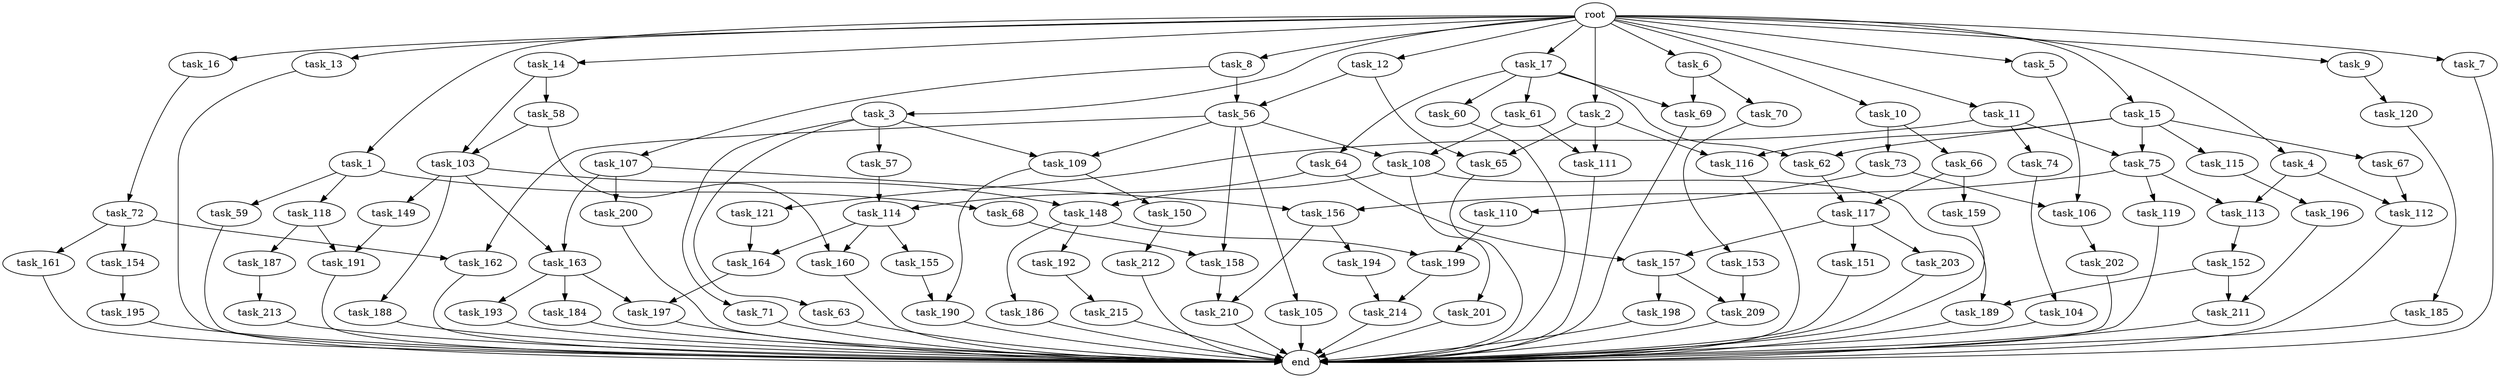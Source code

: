 digraph G {
  task_67 [size="54975581388.800003"];
  task_193 [size="30923764531.200001"];
  task_12 [size="102.400000"];
  task_201 [size="3435973836.800000"];
  task_5 [size="102.400000"];
  task_162 [size="91053306675.200012"];
  task_63 [size="21474836480.000000"];
  task_196 [size="21474836480.000000"];
  task_164 [size="124554051584.000000"];
  task_17 [size="102.400000"];
  task_2 [size="102.400000"];
  task_121 [size="85899345920.000000"];
  task_13 [size="102.400000"];
  task_161 [size="69578470195.199997"];
  task_60 [size="42090679500.800003"];
  task_198 [size="13743895347.200001"];
  task_15 [size="102.400000"];
  task_163 [size="89335319756.800003"];
  task_58 [size="7730941132.800000"];
  task_11 [size="102.400000"];
  task_150 [size="13743895347.200001"];
  task_151 [size="3435973836.800000"];
  task_109 [size="42949672960.000000"];
  task_191 [size="99643241267.200012"];
  task_64 [size="42090679500.800003"];
  task_156 [size="24910810316.800003"];
  task_104 [size="7730941132.800000"];
  root [size="0.000000"];
  task_72 [size="7730941132.800000"];
  task_69 [size="84181359001.600006"];
  task_119 [size="21474836480.000000"];
  task_74 [size="85899345920.000000"];
  task_152 [size="42090679500.800003"];
  task_190 [size="68719476736.000000"];
  task_114 [size="21474836480.000000"];
  task_8 [size="102.400000"];
  task_155 [size="69578470195.199997"];
  task_215 [size="13743895347.200001"];
  task_103 [size="15461882265.600000"];
  task_194 [size="69578470195.199997"];
  task_105 [size="21474836480.000000"];
  task_57 [size="21474836480.000000"];
  task_106 [size="83322365542.400009"];
  task_66 [size="69578470195.199997"];
  task_186 [size="3435973836.800000"];
  task_195 [size="85899345920.000000"];
  task_188 [size="85899345920.000000"];
  task_73 [size="69578470195.199997"];
  task_116 [size="140874927308.800018"];
  task_199 [size="24910810316.800003"];
  task_148 [size="89335319756.800003"];
  task_213 [size="3435973836.800000"];
  task_1 [size="102.400000"];
  task_3 [size="102.400000"];
  task_185 [size="13743895347.200001"];
  task_200 [size="3435973836.800000"];
  task_212 [size="42090679500.800003"];
  task_157 [size="17179869184.000000"];
  task_56 [size="21474836480.000000"];
  task_7 [size="102.400000"];
  task_189 [size="11166914969.600000"];
  task_75 [size="140874927308.800018"];
  task_9 [size="102.400000"];
  task_149 [size="85899345920.000000"];
  task_4 [size="102.400000"];
  task_187 [size="13743895347.200001"];
  end [size="0.000000"];
  task_111 [size="93630287052.800003"];
  task_202 [size="7730941132.800000"];
  task_117 [size="139156940390.399994"];
  task_16 [size="102.400000"];
  task_159 [size="69578470195.199997"];
  task_154 [size="69578470195.199997"];
  task_6 [size="102.400000"];
  task_160 [size="77309411328.000000"];
  task_62 [size="97066260889.600006"];
  task_192 [size="3435973836.800000"];
  task_112 [size="63565515980.800003"];
  task_65 [size="99643241267.200012"];
  task_115 [size="54975581388.800003"];
  task_113 [size="63565515980.800003"];
  task_158 [size="42949672960.000000"];
  task_118 [size="3435973836.800000"];
  task_120 [size="21474836480.000000"];
  task_184 [size="30923764531.200001"];
  task_210 [size="83322365542.400009"];
  task_68 [size="3435973836.800000"];
  task_211 [size="93630287052.800003"];
  task_203 [size="3435973836.800000"];
  task_61 [size="42090679500.800003"];
  task_209 [size="35218731827.200005"];
  task_214 [size="99643241267.200012"];
  task_59 [size="3435973836.800000"];
  task_70 [size="42090679500.800003"];
  task_197 [size="61847529062.400002"];
  task_71 [size="21474836480.000000"];
  task_10 [size="102.400000"];
  task_14 [size="102.400000"];
  task_110 [size="69578470195.199997"];
  task_108 [size="29205777612.800003"];
  task_153 [size="3435973836.800000"];
  task_107 [size="7730941132.800000"];

  task_67 -> task_112 [size="209715200.000000"];
  task_193 -> end [size="1.000000"];
  task_12 -> task_56 [size="134217728.000000"];
  task_12 -> task_65 [size="134217728.000000"];
  task_201 -> end [size="1.000000"];
  task_5 -> task_106 [size="134217728.000000"];
  task_162 -> end [size="1.000000"];
  task_63 -> end [size="1.000000"];
  task_196 -> task_211 [size="838860800.000000"];
  task_164 -> task_197 [size="301989888.000000"];
  task_17 -> task_60 [size="411041792.000000"];
  task_17 -> task_62 [size="411041792.000000"];
  task_17 -> task_61 [size="411041792.000000"];
  task_17 -> task_69 [size="411041792.000000"];
  task_17 -> task_64 [size="411041792.000000"];
  task_2 -> task_116 [size="838860800.000000"];
  task_2 -> task_65 [size="838860800.000000"];
  task_2 -> task_111 [size="838860800.000000"];
  task_121 -> task_164 [size="536870912.000000"];
  task_13 -> end [size="1.000000"];
  task_161 -> end [size="1.000000"];
  task_60 -> end [size="1.000000"];
  task_198 -> end [size="1.000000"];
  task_15 -> task_67 [size="536870912.000000"];
  task_15 -> task_116 [size="536870912.000000"];
  task_15 -> task_75 [size="536870912.000000"];
  task_15 -> task_62 [size="536870912.000000"];
  task_15 -> task_115 [size="536870912.000000"];
  task_163 -> task_193 [size="301989888.000000"];
  task_163 -> task_184 [size="301989888.000000"];
  task_163 -> task_197 [size="301989888.000000"];
  task_58 -> task_103 [size="75497472.000000"];
  task_58 -> task_160 [size="75497472.000000"];
  task_11 -> task_121 [size="838860800.000000"];
  task_11 -> task_75 [size="838860800.000000"];
  task_11 -> task_74 [size="838860800.000000"];
  task_150 -> task_212 [size="411041792.000000"];
  task_151 -> end [size="1.000000"];
  task_109 -> task_190 [size="134217728.000000"];
  task_109 -> task_150 [size="134217728.000000"];
  task_191 -> end [size="1.000000"];
  task_64 -> task_114 [size="134217728.000000"];
  task_64 -> task_157 [size="134217728.000000"];
  task_156 -> task_194 [size="679477248.000000"];
  task_156 -> task_210 [size="679477248.000000"];
  task_104 -> end [size="1.000000"];
  root -> task_7 [size="1.000000"];
  root -> task_8 [size="1.000000"];
  root -> task_12 [size="1.000000"];
  root -> task_4 [size="1.000000"];
  root -> task_1 [size="1.000000"];
  root -> task_3 [size="1.000000"];
  root -> task_16 [size="1.000000"];
  root -> task_5 [size="1.000000"];
  root -> task_10 [size="1.000000"];
  root -> task_6 [size="1.000000"];
  root -> task_17 [size="1.000000"];
  root -> task_9 [size="1.000000"];
  root -> task_11 [size="1.000000"];
  root -> task_2 [size="1.000000"];
  root -> task_13 [size="1.000000"];
  root -> task_14 [size="1.000000"];
  root -> task_15 [size="1.000000"];
  task_72 -> task_154 [size="679477248.000000"];
  task_72 -> task_161 [size="679477248.000000"];
  task_72 -> task_162 [size="679477248.000000"];
  task_69 -> end [size="1.000000"];
  task_119 -> end [size="1.000000"];
  task_74 -> task_104 [size="75497472.000000"];
  task_152 -> task_189 [size="75497472.000000"];
  task_152 -> task_211 [size="75497472.000000"];
  task_190 -> end [size="1.000000"];
  task_114 -> task_160 [size="679477248.000000"];
  task_114 -> task_164 [size="679477248.000000"];
  task_114 -> task_155 [size="679477248.000000"];
  task_8 -> task_56 [size="75497472.000000"];
  task_8 -> task_107 [size="75497472.000000"];
  task_155 -> task_190 [size="536870912.000000"];
  task_215 -> end [size="1.000000"];
  task_103 -> task_149 [size="838860800.000000"];
  task_103 -> task_148 [size="838860800.000000"];
  task_103 -> task_163 [size="838860800.000000"];
  task_103 -> task_188 [size="838860800.000000"];
  task_194 -> task_214 [size="134217728.000000"];
  task_105 -> end [size="1.000000"];
  task_57 -> task_114 [size="75497472.000000"];
  task_106 -> task_202 [size="75497472.000000"];
  task_66 -> task_117 [size="679477248.000000"];
  task_66 -> task_159 [size="679477248.000000"];
  task_186 -> end [size="1.000000"];
  task_195 -> end [size="1.000000"];
  task_188 -> end [size="1.000000"];
  task_73 -> task_110 [size="679477248.000000"];
  task_73 -> task_106 [size="679477248.000000"];
  task_116 -> end [size="1.000000"];
  task_199 -> task_214 [size="838860800.000000"];
  task_148 -> task_199 [size="33554432.000000"];
  task_148 -> task_192 [size="33554432.000000"];
  task_148 -> task_186 [size="33554432.000000"];
  task_213 -> end [size="1.000000"];
  task_1 -> task_118 [size="33554432.000000"];
  task_1 -> task_59 [size="33554432.000000"];
  task_1 -> task_68 [size="33554432.000000"];
  task_3 -> task_109 [size="209715200.000000"];
  task_3 -> task_71 [size="209715200.000000"];
  task_3 -> task_57 [size="209715200.000000"];
  task_3 -> task_63 [size="209715200.000000"];
  task_185 -> end [size="1.000000"];
  task_200 -> end [size="1.000000"];
  task_212 -> end [size="1.000000"];
  task_157 -> task_198 [size="134217728.000000"];
  task_157 -> task_209 [size="134217728.000000"];
  task_56 -> task_109 [size="209715200.000000"];
  task_56 -> task_108 [size="209715200.000000"];
  task_56 -> task_158 [size="209715200.000000"];
  task_56 -> task_105 [size="209715200.000000"];
  task_56 -> task_162 [size="209715200.000000"];
  task_7 -> end [size="1.000000"];
  task_189 -> end [size="1.000000"];
  task_75 -> task_119 [size="209715200.000000"];
  task_75 -> task_156 [size="209715200.000000"];
  task_75 -> task_113 [size="209715200.000000"];
  task_9 -> task_120 [size="209715200.000000"];
  task_149 -> task_191 [size="838860800.000000"];
  task_4 -> task_112 [size="411041792.000000"];
  task_4 -> task_113 [size="411041792.000000"];
  task_187 -> task_213 [size="33554432.000000"];
  task_111 -> end [size="1.000000"];
  task_202 -> end [size="1.000000"];
  task_117 -> task_151 [size="33554432.000000"];
  task_117 -> task_203 [size="33554432.000000"];
  task_117 -> task_157 [size="33554432.000000"];
  task_16 -> task_72 [size="75497472.000000"];
  task_159 -> end [size="1.000000"];
  task_154 -> task_195 [size="838860800.000000"];
  task_6 -> task_69 [size="411041792.000000"];
  task_6 -> task_70 [size="411041792.000000"];
  task_160 -> end [size="1.000000"];
  task_62 -> task_117 [size="679477248.000000"];
  task_192 -> task_215 [size="134217728.000000"];
  task_112 -> end [size="1.000000"];
  task_65 -> end [size="1.000000"];
  task_115 -> task_196 [size="209715200.000000"];
  task_113 -> task_152 [size="411041792.000000"];
  task_158 -> task_210 [size="134217728.000000"];
  task_118 -> task_187 [size="134217728.000000"];
  task_118 -> task_191 [size="134217728.000000"];
  task_120 -> task_185 [size="134217728.000000"];
  task_184 -> end [size="1.000000"];
  task_210 -> end [size="1.000000"];
  task_68 -> task_158 [size="209715200.000000"];
  task_211 -> end [size="1.000000"];
  task_203 -> end [size="1.000000"];
  task_61 -> task_108 [size="75497472.000000"];
  task_61 -> task_111 [size="75497472.000000"];
  task_209 -> end [size="1.000000"];
  task_214 -> end [size="1.000000"];
  task_59 -> end [size="1.000000"];
  task_70 -> task_153 [size="33554432.000000"];
  task_197 -> end [size="1.000000"];
  task_71 -> end [size="1.000000"];
  task_10 -> task_66 [size="679477248.000000"];
  task_10 -> task_73 [size="679477248.000000"];
  task_14 -> task_103 [size="75497472.000000"];
  task_14 -> task_58 [size="75497472.000000"];
  task_110 -> task_199 [size="209715200.000000"];
  task_108 -> task_189 [size="33554432.000000"];
  task_108 -> task_148 [size="33554432.000000"];
  task_108 -> task_201 [size="33554432.000000"];
  task_153 -> task_209 [size="209715200.000000"];
  task_107 -> task_156 [size="33554432.000000"];
  task_107 -> task_200 [size="33554432.000000"];
  task_107 -> task_163 [size="33554432.000000"];
}
